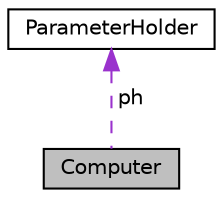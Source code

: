 digraph "Computer"
{
  edge [fontname="Helvetica",fontsize="10",labelfontname="Helvetica",labelfontsize="10"];
  node [fontname="Helvetica",fontsize="10",shape=record];
  Node1 [label="Computer",height=0.2,width=0.4,color="black", fillcolor="grey75", style="filled", fontcolor="black"];
  Node2 -> Node1 [dir="back",color="darkorchid3",fontsize="10",style="dashed",label=" ph" ,fontname="Helvetica"];
  Node2 [label="ParameterHolder",height=0.2,width=0.4,color="black", fillcolor="white", style="filled",URL="$structParameterHolder.html"];
}
